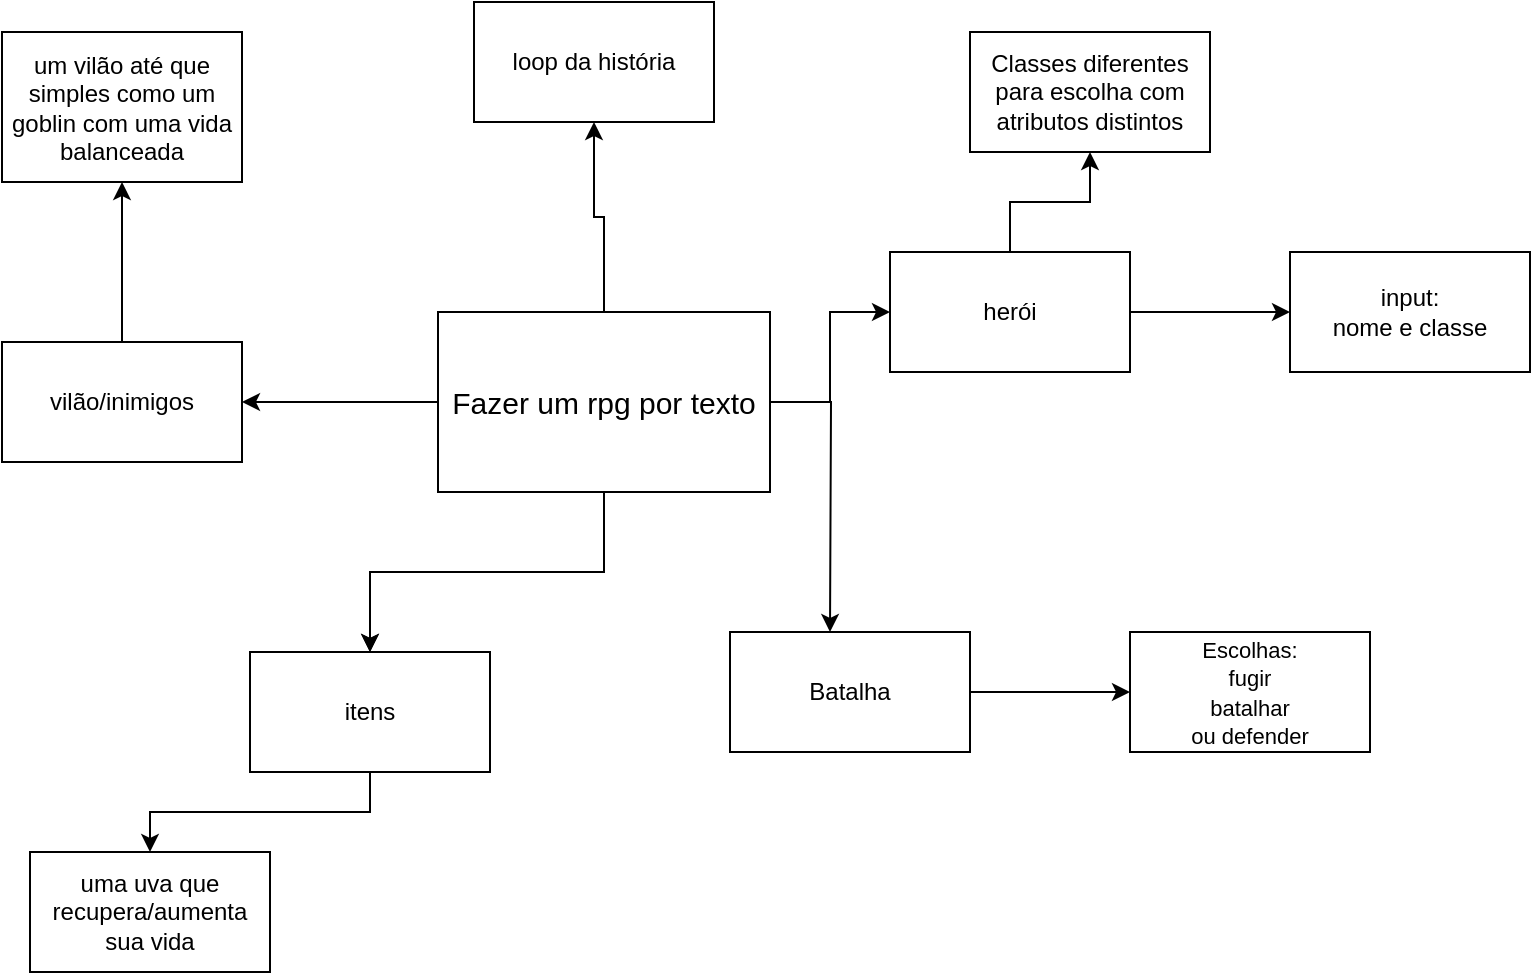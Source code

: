 <mxfile version="26.0.3">
  <diagram name="Página-1" id="Ye-eUpBjMJh4f7l9B1_7">
    <mxGraphModel dx="1434" dy="738" grid="1" gridSize="10" guides="1" tooltips="1" connect="1" arrows="1" fold="1" page="1" pageScale="1" pageWidth="827" pageHeight="1169" math="0" shadow="0">
      <root>
        <mxCell id="0" />
        <mxCell id="1" parent="0" />
        <mxCell id="asZfvic0-GqS4lvXExiz-3" value="" style="edgeStyle=orthogonalEdgeStyle;rounded=0;orthogonalLoop=1;jettySize=auto;html=1;" edge="1" parent="1" source="asZfvic0-GqS4lvXExiz-1" target="asZfvic0-GqS4lvXExiz-2">
          <mxGeometry relative="1" as="geometry" />
        </mxCell>
        <mxCell id="asZfvic0-GqS4lvXExiz-5" value="" style="edgeStyle=orthogonalEdgeStyle;rounded=0;orthogonalLoop=1;jettySize=auto;html=1;" edge="1" parent="1" source="asZfvic0-GqS4lvXExiz-1" target="asZfvic0-GqS4lvXExiz-4">
          <mxGeometry relative="1" as="geometry" />
        </mxCell>
        <mxCell id="asZfvic0-GqS4lvXExiz-7" value="" style="edgeStyle=orthogonalEdgeStyle;rounded=0;orthogonalLoop=1;jettySize=auto;html=1;" edge="1" parent="1" source="asZfvic0-GqS4lvXExiz-1" target="asZfvic0-GqS4lvXExiz-6">
          <mxGeometry relative="1" as="geometry" />
        </mxCell>
        <mxCell id="asZfvic0-GqS4lvXExiz-9" value="" style="edgeStyle=orthogonalEdgeStyle;rounded=0;orthogonalLoop=1;jettySize=auto;html=1;" edge="1" parent="1" source="asZfvic0-GqS4lvXExiz-1" target="asZfvic0-GqS4lvXExiz-8">
          <mxGeometry relative="1" as="geometry" />
        </mxCell>
        <mxCell id="asZfvic0-GqS4lvXExiz-16" value="" style="edgeStyle=orthogonalEdgeStyle;rounded=0;orthogonalLoop=1;jettySize=auto;html=1;" edge="1" parent="1" source="asZfvic0-GqS4lvXExiz-1" target="asZfvic0-GqS4lvXExiz-6">
          <mxGeometry relative="1" as="geometry" />
        </mxCell>
        <mxCell id="asZfvic0-GqS4lvXExiz-17" style="edgeStyle=orthogonalEdgeStyle;rounded=0;orthogonalLoop=1;jettySize=auto;html=1;" edge="1" parent="1" source="asZfvic0-GqS4lvXExiz-1">
          <mxGeometry relative="1" as="geometry">
            <mxPoint x="520" y="410" as="targetPoint" />
          </mxGeometry>
        </mxCell>
        <mxCell id="asZfvic0-GqS4lvXExiz-1" value="&lt;font style=&quot;font-size: 15px;&quot;&gt;Fazer um rpg por texto&lt;/font&gt;" style="rounded=0;whiteSpace=wrap;html=1;" vertex="1" parent="1">
          <mxGeometry x="324" y="250" width="166" height="90" as="geometry" />
        </mxCell>
        <mxCell id="asZfvic0-GqS4lvXExiz-11" value="" style="edgeStyle=orthogonalEdgeStyle;rounded=0;orthogonalLoop=1;jettySize=auto;html=1;" edge="1" parent="1" source="asZfvic0-GqS4lvXExiz-2" target="asZfvic0-GqS4lvXExiz-10">
          <mxGeometry relative="1" as="geometry" />
        </mxCell>
        <mxCell id="asZfvic0-GqS4lvXExiz-13" value="" style="edgeStyle=orthogonalEdgeStyle;rounded=0;orthogonalLoop=1;jettySize=auto;html=1;" edge="1" parent="1" source="asZfvic0-GqS4lvXExiz-2" target="asZfvic0-GqS4lvXExiz-12">
          <mxGeometry relative="1" as="geometry" />
        </mxCell>
        <mxCell id="asZfvic0-GqS4lvXExiz-2" value="herói" style="whiteSpace=wrap;html=1;rounded=0;" vertex="1" parent="1">
          <mxGeometry x="550" y="220" width="120" height="60" as="geometry" />
        </mxCell>
        <mxCell id="asZfvic0-GqS4lvXExiz-15" value="" style="edgeStyle=orthogonalEdgeStyle;rounded=0;orthogonalLoop=1;jettySize=auto;html=1;" edge="1" parent="1" source="asZfvic0-GqS4lvXExiz-4" target="asZfvic0-GqS4lvXExiz-14">
          <mxGeometry relative="1" as="geometry" />
        </mxCell>
        <mxCell id="asZfvic0-GqS4lvXExiz-4" value="vilão/inimigos" style="whiteSpace=wrap;html=1;rounded=0;" vertex="1" parent="1">
          <mxGeometry x="106" y="265" width="120" height="60" as="geometry" />
        </mxCell>
        <mxCell id="asZfvic0-GqS4lvXExiz-26" value="" style="edgeStyle=orthogonalEdgeStyle;rounded=0;orthogonalLoop=1;jettySize=auto;html=1;" edge="1" parent="1" source="asZfvic0-GqS4lvXExiz-6" target="asZfvic0-GqS4lvXExiz-25">
          <mxGeometry relative="1" as="geometry" />
        </mxCell>
        <mxCell id="asZfvic0-GqS4lvXExiz-6" value="itens" style="whiteSpace=wrap;html=1;rounded=0;" vertex="1" parent="1">
          <mxGeometry x="230" y="420" width="120" height="60" as="geometry" />
        </mxCell>
        <mxCell id="asZfvic0-GqS4lvXExiz-8" value="loop da história" style="whiteSpace=wrap;html=1;rounded=0;" vertex="1" parent="1">
          <mxGeometry x="342" y="95" width="120" height="60" as="geometry" />
        </mxCell>
        <mxCell id="asZfvic0-GqS4lvXExiz-10" value="Classes diferentes para escolha com atributos distintos" style="whiteSpace=wrap;html=1;rounded=0;" vertex="1" parent="1">
          <mxGeometry x="590" y="110" width="120" height="60" as="geometry" />
        </mxCell>
        <mxCell id="asZfvic0-GqS4lvXExiz-12" value="input:&lt;div&gt;nome e classe&lt;/div&gt;" style="whiteSpace=wrap;html=1;rounded=0;" vertex="1" parent="1">
          <mxGeometry x="750" y="220" width="120" height="60" as="geometry" />
        </mxCell>
        <mxCell id="asZfvic0-GqS4lvXExiz-14" value="um vilão até que simples como um goblin com uma vida balanceada" style="whiteSpace=wrap;html=1;rounded=0;" vertex="1" parent="1">
          <mxGeometry x="106" y="110" width="120" height="75" as="geometry" />
        </mxCell>
        <mxCell id="asZfvic0-GqS4lvXExiz-24" value="" style="edgeStyle=orthogonalEdgeStyle;rounded=0;orthogonalLoop=1;jettySize=auto;html=1;" edge="1" parent="1" source="asZfvic0-GqS4lvXExiz-22" target="asZfvic0-GqS4lvXExiz-23">
          <mxGeometry relative="1" as="geometry" />
        </mxCell>
        <mxCell id="asZfvic0-GqS4lvXExiz-22" value="Batalha" style="whiteSpace=wrap;html=1;rounded=0;" vertex="1" parent="1">
          <mxGeometry x="470" y="410" width="120" height="60" as="geometry" />
        </mxCell>
        <mxCell id="asZfvic0-GqS4lvXExiz-23" value="&lt;font style=&quot;font-size: 11px;&quot;&gt;Escolhas:&lt;/font&gt;&lt;div&gt;&lt;font style=&quot;font-size: 11px;&quot;&gt;fugir&lt;/font&gt;&lt;/div&gt;&lt;div&gt;&lt;font style=&quot;font-size: 11px;&quot;&gt;batalhar&lt;/font&gt;&lt;/div&gt;&lt;div&gt;&lt;font style=&quot;font-size: 11px;&quot;&gt;ou defender&lt;/font&gt;&lt;/div&gt;" style="whiteSpace=wrap;html=1;rounded=0;" vertex="1" parent="1">
          <mxGeometry x="670" y="410" width="120" height="60" as="geometry" />
        </mxCell>
        <mxCell id="asZfvic0-GqS4lvXExiz-25" value="uma uva que recupera/aumenta sua vida" style="whiteSpace=wrap;html=1;rounded=0;" vertex="1" parent="1">
          <mxGeometry x="120" y="520" width="120" height="60" as="geometry" />
        </mxCell>
      </root>
    </mxGraphModel>
  </diagram>
</mxfile>
